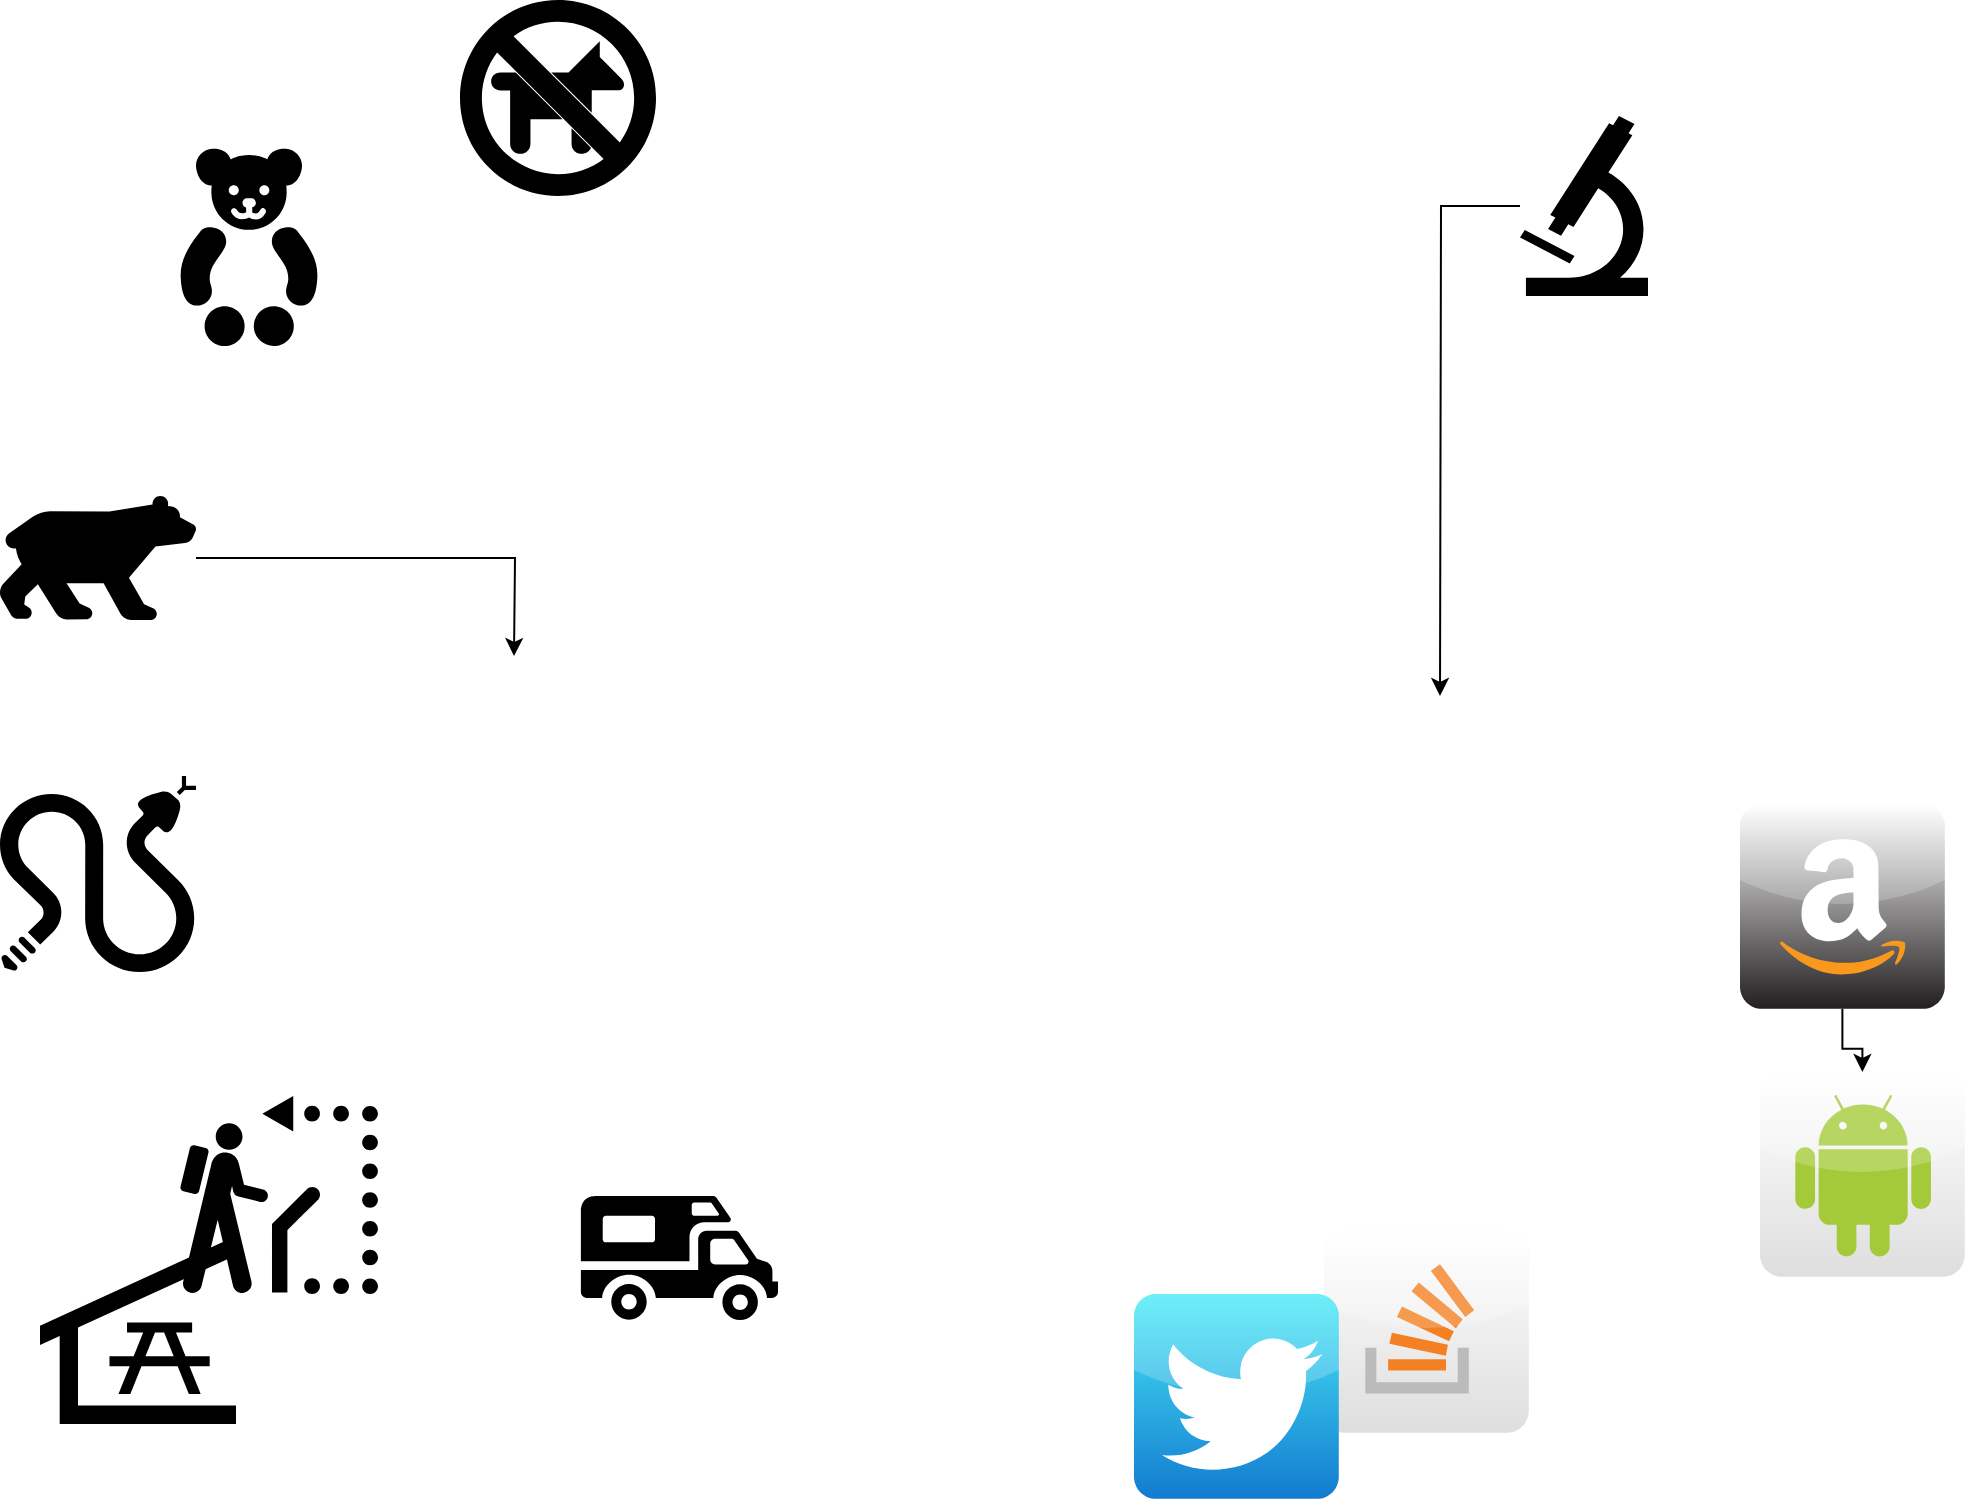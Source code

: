 <mxfile version="22.1.4" type="github">
  <diagram name="Page-1" id="3e8102d1-ef87-2e61-34e1-82d9a586fe2e">
    <mxGraphModel dx="1434" dy="758" grid="1" gridSize="10" guides="1" tooltips="1" connect="1" arrows="1" fold="1" page="1" pageScale="1" pageWidth="1100" pageHeight="850" background="none" math="0" shadow="0">
      <root>
        <mxCell id="0" />
        <mxCell id="1" parent="0" />
        <mxCell id="70666756c84bb93c-5" value="Community" style="shadow=0;dashed=0;html=1;strokeColor=none;fillColor=#ffffff;labelPosition=center;verticalLabelPosition=bottom;verticalAlign=top;shape=mxgraph.office.users.users;rounded=0;comic=0;fontFamily=Verdana;fontSize=14;fontColor=#FFFFFF;" parent="1" vertex="1">
          <mxGeometry x="350" y="440" width="46" height="50" as="geometry" />
        </mxCell>
        <mxCell id="70666756c84bb93c-6" value="Customer&lt;div&gt;Service&lt;/div&gt;" style="shadow=0;dashed=0;html=1;strokeColor=none;fillColor=#ffffff;labelPosition=center;verticalLabelPosition=bottom;verticalAlign=top;shape=mxgraph.office.users.call_center_agent;rounded=0;comic=0;fontFamily=Verdana;fontSize=14;fontColor=#FFFFFF;" parent="1" vertex="1">
          <mxGeometry x="676" y="413" width="46" height="55" as="geometry" />
        </mxCell>
        <mxCell id="70666756c84bb93c-9" value="Digital&lt;div&gt;Development&lt;/div&gt;" style="shadow=0;dashed=0;html=1;strokeColor=none;fillColor=#ffffff;labelPosition=center;verticalLabelPosition=bottom;verticalAlign=top;shape=mxgraph.office.servers.on_premises_server;rounded=0;comic=0;fontFamily=Verdana;fontSize=14;fontColor=#FFFFFF;" parent="1" vertex="1">
          <mxGeometry x="700" y="282" width="44" height="58" as="geometry" />
        </mxCell>
        <mxCell id="70666756c84bb93c-10" value="Technology&lt;div&gt;Certificates&lt;/div&gt;" style="shadow=0;dashed=0;html=1;strokeColor=none;fillColor=#ffffff;labelPosition=center;verticalLabelPosition=bottom;verticalAlign=top;shape=mxgraph.office.security.token_service;rounded=0;comic=0;fontFamily=Verdana;fontSize=14;fontColor=#FFFFFF;" parent="1" vertex="1">
          <mxGeometry x="450" y="492" width="60" height="56" as="geometry" />
        </mxCell>
        <mxCell id="70666756c84bb93c-11" value="Infrastructure" style="shadow=0;dashed=0;html=1;strokeColor=none;fillColor=#ffffff;labelPosition=center;verticalLabelPosition=bottom;verticalAlign=top;shape=mxgraph.office.concepts.on_premises;rounded=0;comic=0;fontFamily=Verdana;fontSize=14;fontColor=#FFFFFF;" parent="1" vertex="1">
          <mxGeometry x="593" y="490" width="34" height="55" as="geometry" />
        </mxCell>
        <mxCell id="70666756c84bb93c-15" value="Finance" style="shape=mxgraph.signs.travel.euro;html=1;fillColor=#ffffff;strokeColor=none;verticalLabelPosition=bottom;verticalAlign=top;align=center;rounded=0;shadow=0;dashed=0;comic=0;fontFamily=Verdana;fontSize=14;fontColor=#FFFFFF;" parent="1" vertex="1">
          <mxGeometry x="637" y="189" width="45" height="51" as="geometry" />
        </mxCell>
        <mxCell id="5bY-K06hOTvosqH9dxQB-4" style="edgeStyle=orthogonalEdgeStyle;rounded=0;orthogonalLoop=1;jettySize=auto;html=1;" parent="1" source="5bY-K06hOTvosqH9dxQB-1" edge="1">
          <mxGeometry relative="1" as="geometry">
            <mxPoint x="317" y="340" as="targetPoint" />
          </mxGeometry>
        </mxCell>
        <mxCell id="5bY-K06hOTvosqH9dxQB-1" value="" style="shape=mxgraph.signs.animals.bear_1;html=1;pointerEvents=1;fillColor=#000000;strokeColor=none;verticalLabelPosition=bottom;verticalAlign=top;align=center;sketch=0;" parent="1" vertex="1">
          <mxGeometry x="60" y="260" width="98" height="62" as="geometry" />
        </mxCell>
        <mxCell id="5bY-K06hOTvosqH9dxQB-3" style="edgeStyle=orthogonalEdgeStyle;rounded=0;orthogonalLoop=1;jettySize=auto;html=1;" parent="1" source="5bY-K06hOTvosqH9dxQB-2" edge="1">
          <mxGeometry relative="1" as="geometry">
            <mxPoint x="780" y="360" as="targetPoint" />
          </mxGeometry>
        </mxCell>
        <mxCell id="5bY-K06hOTvosqH9dxQB-2" value="" style="shape=mxgraph.signs.science.microscope;html=1;pointerEvents=1;fillColor=#000000;strokeColor=none;verticalLabelPosition=bottom;verticalAlign=top;align=center;sketch=0;" parent="1" vertex="1">
          <mxGeometry x="820" y="70" width="64" height="90" as="geometry" />
        </mxCell>
        <mxCell id="5bY-K06hOTvosqH9dxQB-5" value="" style="shape=mxgraph.signs.animals.snake;html=1;pointerEvents=1;fillColor=#000000;strokeColor=none;verticalLabelPosition=bottom;verticalAlign=top;align=center;sketch=0;" parent="1" vertex="1">
          <mxGeometry x="60" y="400" width="98" height="98" as="geometry" />
        </mxCell>
        <mxCell id="5bY-K06hOTvosqH9dxQB-6" value="" style="shape=mxgraph.signs.animals.teddy_bear;html=1;pointerEvents=1;fillColor=#000000;strokeColor=none;verticalLabelPosition=bottom;verticalAlign=top;align=center;sketch=0;" parent="1" vertex="1">
          <mxGeometry x="150" y="86" width="69" height="99" as="geometry" />
        </mxCell>
        <mxCell id="5bY-K06hOTvosqH9dxQB-7" value="" style="shape=mxgraph.signs.animals.no_dogs;html=1;pointerEvents=1;fillColor=#000000;strokeColor=none;verticalLabelPosition=bottom;verticalAlign=top;align=center;sketch=0;" parent="1" vertex="1">
          <mxGeometry x="290" y="12" width="98" height="98" as="geometry" />
        </mxCell>
        <mxCell id="5bY-K06hOTvosqH9dxQB-8" value="" style="shape=mxgraph.signs.sports.self_guiding_trail;html=1;pointerEvents=1;fillColor=#000000;strokeColor=none;verticalLabelPosition=bottom;verticalAlign=top;align=center;sketch=0;" parent="1" vertex="1">
          <mxGeometry x="150" y="560" width="99" height="99" as="geometry" />
        </mxCell>
        <mxCell id="5bY-K06hOTvosqH9dxQB-9" value="" style="shape=mxgraph.signs.sports.rv;html=1;pointerEvents=1;fillColor=#000000;strokeColor=none;verticalLabelPosition=bottom;verticalAlign=top;align=center;sketch=0;" parent="1" vertex="1">
          <mxGeometry x="350" y="610" width="99" height="62" as="geometry" />
        </mxCell>
        <mxCell id="5bY-K06hOTvosqH9dxQB-10" value="" style="shape=mxgraph.signs.sports.picnic_shelter;html=1;pointerEvents=1;fillColor=#000000;strokeColor=none;verticalLabelPosition=bottom;verticalAlign=top;align=center;sketch=0;" parent="1" vertex="1">
          <mxGeometry x="80" y="630" width="98" height="94" as="geometry" />
        </mxCell>
        <mxCell id="5bY-K06hOTvosqH9dxQB-13" style="edgeStyle=orthogonalEdgeStyle;rounded=0;orthogonalLoop=1;jettySize=auto;html=1;" parent="1" source="5bY-K06hOTvosqH9dxQB-11" target="5bY-K06hOTvosqH9dxQB-12" edge="1">
          <mxGeometry relative="1" as="geometry" />
        </mxCell>
        <mxCell id="5bY-K06hOTvosqH9dxQB-11" value="" style="dashed=0;outlineConnect=0;html=1;align=center;labelPosition=center;verticalLabelPosition=bottom;verticalAlign=top;shape=mxgraph.webicons.amazon_2;gradientColor=#231F20" parent="1" vertex="1">
          <mxGeometry x="930" y="414" width="102.4" height="102.4" as="geometry" />
        </mxCell>
        <mxCell id="5bY-K06hOTvosqH9dxQB-12" value="" style="dashed=0;outlineConnect=0;html=1;align=center;labelPosition=center;verticalLabelPosition=bottom;verticalAlign=top;shape=mxgraph.webicons.android;gradientColor=#DFDEDE" parent="1" vertex="1">
          <mxGeometry x="940" y="548" width="102.4" height="102.4" as="geometry" />
        </mxCell>
        <mxCell id="5bY-K06hOTvosqH9dxQB-14" value="" style="dashed=0;outlineConnect=0;html=1;align=center;labelPosition=center;verticalLabelPosition=bottom;verticalAlign=top;shape=mxgraph.webicons.stackoverflow;gradientColor=#DFDEDE" parent="1" vertex="1">
          <mxGeometry x="722" y="626" width="102.4" height="102.4" as="geometry" />
        </mxCell>
        <mxCell id="5bY-K06hOTvosqH9dxQB-15" value="" style="dashed=0;outlineConnect=0;html=1;align=center;labelPosition=center;verticalLabelPosition=bottom;verticalAlign=top;shape=mxgraph.webicons.twitter;fillColor=#49EAF7;gradientColor=#137BD0" parent="1" vertex="1">
          <mxGeometry x="627" y="659" width="102.4" height="102.4" as="geometry" />
        </mxCell>
      </root>
    </mxGraphModel>
  </diagram>
</mxfile>
